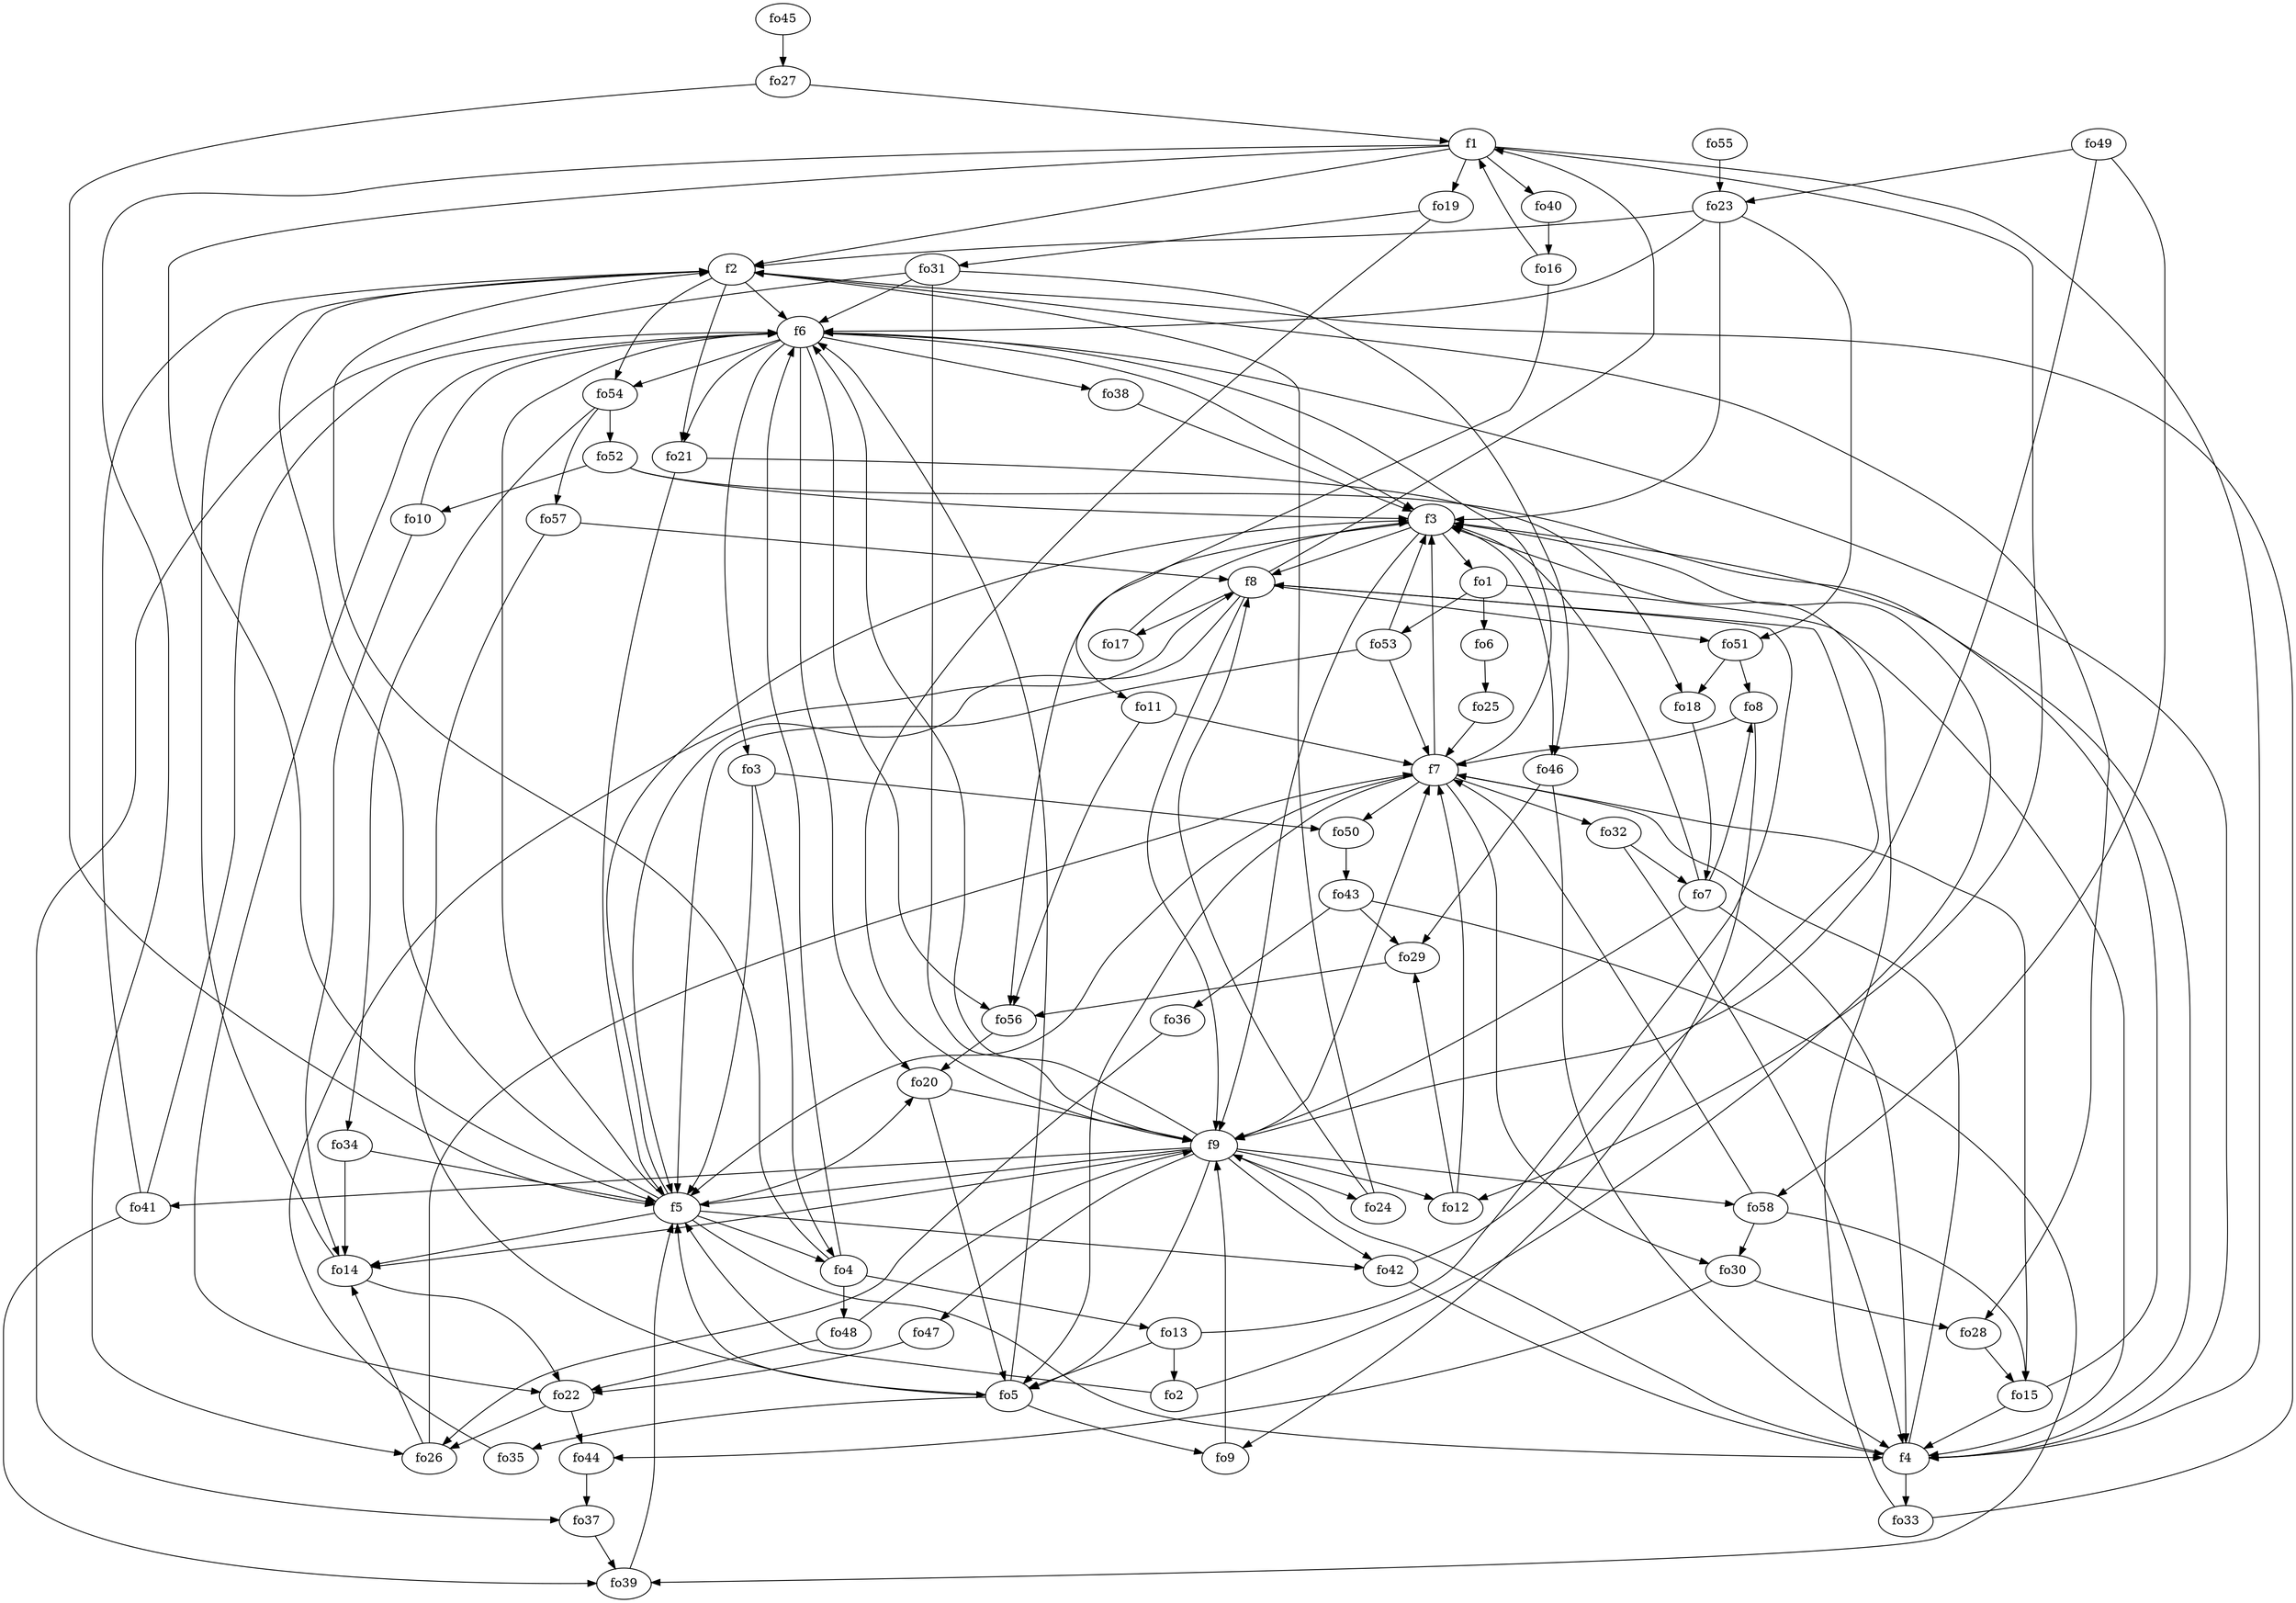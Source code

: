 strict digraph  {
f1;
f2;
f3;
f4;
f5;
f6;
f7;
f8;
f9;
fo1;
fo2;
fo3;
fo4;
fo5;
fo6;
fo7;
fo8;
fo9;
fo10;
fo11;
fo12;
fo13;
fo14;
fo15;
fo16;
fo17;
fo18;
fo19;
fo20;
fo21;
fo22;
fo23;
fo24;
fo25;
fo26;
fo27;
fo28;
fo29;
fo30;
fo31;
fo32;
fo33;
fo34;
fo35;
fo36;
fo37;
fo38;
fo39;
fo40;
fo41;
fo42;
fo43;
fo44;
fo45;
fo46;
fo47;
fo48;
fo49;
fo50;
fo51;
fo52;
fo53;
fo54;
fo55;
fo56;
fo57;
fo58;
f1 -> fo40  [weight=2];
f1 -> fo12  [weight=2];
f1 -> f5  [weight=2];
f1 -> f2  [weight=2];
f1 -> f4  [weight=2];
f1 -> fo19  [weight=2];
f1 -> fo26  [weight=2];
f2 -> f6  [weight=2];
f2 -> fo21  [weight=2];
f2 -> fo28  [weight=2];
f2 -> fo54  [weight=2];
f3 -> fo1  [weight=2];
f3 -> fo56  [weight=2];
f3 -> f9  [weight=2];
f3 -> f8  [weight=2];
f3 -> fo46  [weight=2];
f4 -> fo33  [weight=2];
f4 -> f9  [weight=2];
f4 -> f7  [weight=2];
f5 -> fo4  [weight=2];
f5 -> f2  [weight=2];
f5 -> fo20  [weight=2];
f5 -> f6  [weight=2];
f5 -> fo14  [weight=2];
f5 -> f4  [weight=2];
f5 -> f3  [weight=2];
f5 -> fo42  [weight=2];
f6 -> fo54  [weight=2];
f6 -> fo20  [weight=2];
f6 -> fo22  [weight=2];
f6 -> fo21  [weight=2];
f6 -> fo38  [weight=2];
f6 -> fo56  [weight=2];
f6 -> f3  [weight=2];
f6 -> fo3  [weight=2];
f6 -> f4  [weight=2];
f7 -> fo30  [weight=2];
f7 -> fo5  [weight=2];
f7 -> f5  [weight=2];
f7 -> fo32  [weight=2];
f7 -> f6  [weight=2];
f7 -> fo50  [weight=2];
f7 -> fo15  [weight=2];
f7 -> f3  [weight=2];
f8 -> f5  [weight=2];
f8 -> fo17  [weight=2];
f8 -> f9  [weight=2];
f8 -> f1  [weight=2];
f8 -> fo51  [weight=2];
f9 -> f7  [weight=2];
f9 -> fo24  [weight=2];
f9 -> fo41  [weight=2];
f9 -> fo12  [weight=2];
f9 -> fo42  [weight=2];
f9 -> fo58  [weight=2];
f9 -> fo14  [weight=2];
f9 -> fo47  [weight=2];
f9 -> fo5  [weight=2];
f9 -> f5  [weight=2];
f9 -> f6  [weight=2];
fo1 -> fo6  [weight=2];
fo1 -> f4  [weight=2];
fo1 -> fo53  [weight=2];
fo2 -> f5  [weight=2];
fo2 -> f3  [weight=2];
fo3 -> fo50  [weight=2];
fo3 -> f5  [weight=2];
fo3 -> fo4  [weight=2];
fo4 -> fo13  [weight=2];
fo4 -> f2  [weight=2];
fo4 -> f6  [weight=2];
fo4 -> fo48  [weight=2];
fo5 -> f6  [weight=2];
fo5 -> fo35  [weight=2];
fo5 -> fo9  [weight=2];
fo5 -> f5  [weight=2];
fo6 -> fo25  [weight=2];
fo7 -> f9  [weight=2];
fo7 -> f4  [weight=2];
fo7 -> f3  [weight=2];
fo7 -> fo8  [weight=2];
fo8 -> f7  [weight=2];
fo8 -> fo9  [weight=2];
fo9 -> f9  [weight=2];
fo10 -> f6  [weight=2];
fo10 -> fo14  [weight=2];
fo11 -> f7  [weight=2];
fo11 -> fo56  [weight=2];
fo12 -> f7  [weight=2];
fo12 -> fo29  [weight=2];
fo13 -> fo2  [weight=2];
fo13 -> fo5  [weight=2];
fo13 -> f8  [weight=2];
fo14 -> f2  [weight=2];
fo14 -> fo22  [weight=2];
fo15 -> f4  [weight=2];
fo15 -> f3  [weight=2];
fo16 -> fo11  [weight=2];
fo16 -> f1  [weight=2];
fo17 -> f3  [weight=2];
fo18 -> fo7  [weight=2];
fo19 -> f9  [weight=2];
fo19 -> fo31  [weight=2];
fo20 -> fo5  [weight=2];
fo20 -> f9  [weight=2];
fo21 -> fo18  [weight=2];
fo21 -> f5  [weight=2];
fo22 -> fo26  [weight=2];
fo22 -> fo44  [weight=2];
fo23 -> f3  [weight=2];
fo23 -> f2  [weight=2];
fo23 -> fo51  [weight=2];
fo23 -> f6  [weight=2];
fo24 -> f8  [weight=2];
fo24 -> f2  [weight=2];
fo25 -> f7  [weight=2];
fo26 -> fo14  [weight=2];
fo26 -> f7  [weight=2];
fo27 -> f1  [weight=2];
fo27 -> f5  [weight=2];
fo28 -> fo15  [weight=2];
fo29 -> fo56  [weight=2];
fo30 -> fo44  [weight=2];
fo30 -> fo28  [weight=2];
fo31 -> fo37  [weight=2];
fo31 -> f6  [weight=2];
fo31 -> f9  [weight=2];
fo31 -> fo46  [weight=2];
fo32 -> fo7  [weight=2];
fo32 -> f4  [weight=2];
fo33 -> f2  [weight=2];
fo33 -> f3  [weight=2];
fo34 -> fo14  [weight=2];
fo34 -> f5  [weight=2];
fo35 -> f8  [weight=2];
fo36 -> fo26  [weight=2];
fo37 -> fo39  [weight=2];
fo38 -> f3  [weight=2];
fo39 -> f5  [weight=2];
fo40 -> fo16  [weight=2];
fo41 -> f6  [weight=2];
fo41 -> fo39  [weight=2];
fo41 -> f2  [weight=2];
fo42 -> f4  [weight=2];
fo42 -> f8  [weight=2];
fo43 -> fo29  [weight=2];
fo43 -> fo39  [weight=2];
fo43 -> fo36  [weight=2];
fo44 -> fo37  [weight=2];
fo45 -> fo27  [weight=2];
fo46 -> fo29  [weight=2];
fo46 -> f4  [weight=2];
fo47 -> fo22  [weight=2];
fo48 -> f9  [weight=2];
fo48 -> fo22  [weight=2];
fo49 -> fo58  [weight=2];
fo49 -> fo23  [weight=2];
fo49 -> f9  [weight=2];
fo50 -> fo43  [weight=2];
fo51 -> fo18  [weight=2];
fo51 -> fo8  [weight=2];
fo52 -> f3  [weight=2];
fo52 -> f4  [weight=2];
fo52 -> fo10  [weight=2];
fo53 -> f5  [weight=2];
fo53 -> f7  [weight=2];
fo53 -> f3  [weight=2];
fo54 -> fo52  [weight=2];
fo54 -> fo34  [weight=2];
fo54 -> fo57  [weight=2];
fo55 -> fo23  [weight=2];
fo56 -> fo20  [weight=2];
fo57 -> fo5  [weight=2];
fo57 -> f8  [weight=2];
fo58 -> f7  [weight=2];
fo58 -> fo30  [weight=2];
fo58 -> fo15  [weight=2];
}

